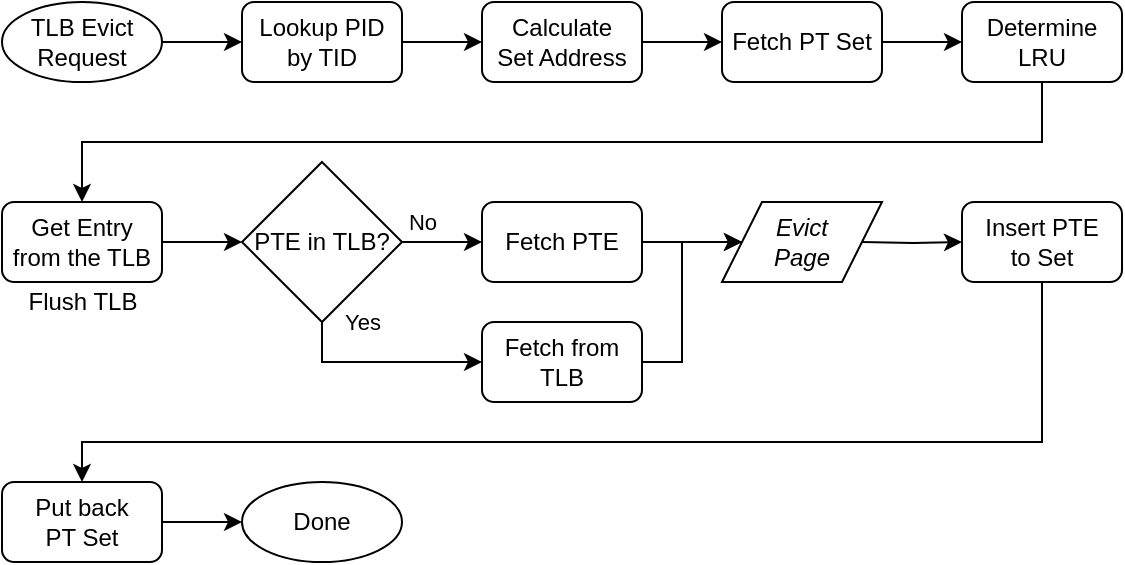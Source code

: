 <mxfile version="14.1.8" type="device" pages="6"><diagram id="fVnOz_r3CNAbunDgQdyu" name="TLB Evict"><mxGraphModel dx="813" dy="586" grid="1" gridSize="10" guides="1" tooltips="1" connect="1" arrows="1" fold="1" page="1" pageScale="1" pageWidth="1100" pageHeight="850" math="0" shadow="0"><root><mxCell id="0"/><mxCell id="1" parent="0"/><mxCell id="b1q2xt4QYpQB2Ibmg_T6-3" style="edgeStyle=orthogonalEdgeStyle;rounded=0;orthogonalLoop=1;jettySize=auto;html=1;exitX=1;exitY=0.5;exitDx=0;exitDy=0;entryX=0;entryY=0.5;entryDx=0;entryDy=0;" parent="1" source="b1q2xt4QYpQB2Ibmg_T6-1" target="b1q2xt4QYpQB2Ibmg_T6-2" edge="1"><mxGeometry relative="1" as="geometry"/></mxCell><mxCell id="b1q2xt4QYpQB2Ibmg_T6-1" value="TLB Evict Request" style="ellipse;whiteSpace=wrap;html=1;" parent="1" vertex="1"><mxGeometry x="40" y="160" width="80" height="40" as="geometry"/></mxCell><mxCell id="b1q2xt4QYpQB2Ibmg_T6-5" style="edgeStyle=orthogonalEdgeStyle;rounded=0;orthogonalLoop=1;jettySize=auto;html=1;exitX=1;exitY=0.5;exitDx=0;exitDy=0;entryX=0;entryY=0.5;entryDx=0;entryDy=0;" parent="1" source="b1q2xt4QYpQB2Ibmg_T6-2" target="b1q2xt4QYpQB2Ibmg_T6-4" edge="1"><mxGeometry relative="1" as="geometry"/></mxCell><mxCell id="b1q2xt4QYpQB2Ibmg_T6-2" value="Lookup PID&lt;br&gt;by TID" style="rounded=1;whiteSpace=wrap;html=1;" parent="1" vertex="1"><mxGeometry x="160" y="160" width="80" height="40" as="geometry"/></mxCell><mxCell id="b1q2xt4QYpQB2Ibmg_T6-7" style="edgeStyle=orthogonalEdgeStyle;rounded=0;orthogonalLoop=1;jettySize=auto;html=1;exitX=1;exitY=0.5;exitDx=0;exitDy=0;entryX=0;entryY=0.5;entryDx=0;entryDy=0;" parent="1" source="b1q2xt4QYpQB2Ibmg_T6-4" target="b1q2xt4QYpQB2Ibmg_T6-8" edge="1"><mxGeometry relative="1" as="geometry"><mxPoint x="380" y="180" as="targetPoint"/></mxGeometry></mxCell><mxCell id="b1q2xt4QYpQB2Ibmg_T6-4" value="Calculate&lt;br&gt;Set Address" style="rounded=1;whiteSpace=wrap;html=1;" parent="1" vertex="1"><mxGeometry x="280" y="160" width="80" height="40" as="geometry"/></mxCell><mxCell id="zRqsOK38aPyUcBy924wq-2" style="edgeStyle=orthogonalEdgeStyle;rounded=0;orthogonalLoop=1;jettySize=auto;html=1;exitX=1;exitY=0.5;exitDx=0;exitDy=0;entryX=0;entryY=0.5;entryDx=0;entryDy=0;" parent="1" source="b1q2xt4QYpQB2Ibmg_T6-8" target="zRqsOK38aPyUcBy924wq-1" edge="1"><mxGeometry relative="1" as="geometry"/></mxCell><mxCell id="b1q2xt4QYpQB2Ibmg_T6-8" value="Fetch PT Set" style="rounded=1;whiteSpace=wrap;html=1;" parent="1" vertex="1"><mxGeometry x="400" y="160" width="80" height="40" as="geometry"/></mxCell><mxCell id="zRqsOK38aPyUcBy924wq-4" style="edgeStyle=orthogonalEdgeStyle;rounded=0;orthogonalLoop=1;jettySize=auto;html=1;exitX=0.5;exitY=1;exitDx=0;exitDy=0;entryX=0.5;entryY=0;entryDx=0;entryDy=0;" parent="1" source="zRqsOK38aPyUcBy924wq-1" target="pluiWyJvNx2kvAOLuiIv-2" edge="1"><mxGeometry relative="1" as="geometry"><mxPoint x="170" y="280" as="targetPoint"/><Array as="points"><mxPoint x="560" y="230"/><mxPoint x="80" y="230"/></Array></mxGeometry></mxCell><mxCell id="zRqsOK38aPyUcBy924wq-1" value="Determine&lt;br&gt;LRU" style="rounded=1;whiteSpace=wrap;html=1;" parent="1" vertex="1"><mxGeometry x="520" y="160" width="80" height="40" as="geometry"/></mxCell><mxCell id="zRqsOK38aPyUcBy924wq-9" style="edgeStyle=orthogonalEdgeStyle;rounded=0;orthogonalLoop=1;jettySize=auto;html=1;exitX=1;exitY=0.5;exitDx=0;exitDy=0;" parent="1" target="zRqsOK38aPyUcBy924wq-8" edge="1"><mxGeometry relative="1" as="geometry"><mxPoint x="470" y="280" as="sourcePoint"/></mxGeometry></mxCell><mxCell id="pluiWyJvNx2kvAOLuiIv-16" style="edgeStyle=orthogonalEdgeStyle;rounded=0;orthogonalLoop=1;jettySize=auto;html=1;exitX=0.5;exitY=1;exitDx=0;exitDy=0;entryX=0.5;entryY=0;entryDx=0;entryDy=0;" edge="1" parent="1" source="zRqsOK38aPyUcBy924wq-8" target="pluiWyJvNx2kvAOLuiIv-14"><mxGeometry relative="1" as="geometry"><Array as="points"><mxPoint x="560" y="380"/><mxPoint x="80" y="380"/></Array></mxGeometry></mxCell><mxCell id="zRqsOK38aPyUcBy924wq-8" value="Insert PTE&lt;br&gt;to Set" style="rounded=1;whiteSpace=wrap;html=1;" parent="1" vertex="1"><mxGeometry x="520" y="260" width="80" height="40" as="geometry"/></mxCell><mxCell id="pluiWyJvNx2kvAOLuiIv-1" style="edgeStyle=orthogonalEdgeStyle;rounded=0;orthogonalLoop=1;jettySize=auto;html=1;exitX=1;exitY=0.5;exitDx=0;exitDy=0;entryX=0;entryY=0.5;entryDx=0;entryDy=0;" edge="1" parent="1" source="pluiWyJvNx2kvAOLuiIv-2" target="pluiWyJvNx2kvAOLuiIv-5"><mxGeometry relative="1" as="geometry"/></mxCell><object label="Get Entry from the TLB" showGroup="1" id="pluiWyJvNx2kvAOLuiIv-2"><mxCell style="rounded=1;whiteSpace=wrap;html=1;" vertex="1" parent="1"><mxGeometry x="40" y="260" width="80" height="40" as="geometry"/></mxCell></object><mxCell id="pluiWyJvNx2kvAOLuiIv-3" value="No" style="edgeStyle=orthogonalEdgeStyle;rounded=0;orthogonalLoop=1;jettySize=auto;html=1;exitX=1;exitY=0.5;exitDx=0;exitDy=0;entryX=0;entryY=0.5;entryDx=0;entryDy=0;" edge="1" parent="1" source="pluiWyJvNx2kvAOLuiIv-5" target="pluiWyJvNx2kvAOLuiIv-6"><mxGeometry x="-0.5" y="10" relative="1" as="geometry"><mxPoint as="offset"/></mxGeometry></mxCell><mxCell id="pluiWyJvNx2kvAOLuiIv-4" value="Yes" style="edgeStyle=orthogonalEdgeStyle;rounded=0;orthogonalLoop=1;jettySize=auto;html=1;exitX=0.5;exitY=1;exitDx=0;exitDy=0;entryX=0;entryY=0.5;entryDx=0;entryDy=0;" edge="1" parent="1" source="pluiWyJvNx2kvAOLuiIv-5" target="pluiWyJvNx2kvAOLuiIv-7"><mxGeometry x="-1" y="20" relative="1" as="geometry"><mxPoint as="offset"/></mxGeometry></mxCell><mxCell id="pluiWyJvNx2kvAOLuiIv-5" value="PTE in TLB?" style="rhombus;whiteSpace=wrap;html=1;" vertex="1" parent="1"><mxGeometry x="160" y="240" width="80" height="80" as="geometry"/></mxCell><mxCell id="pluiWyJvNx2kvAOLuiIv-11" style="edgeStyle=orthogonalEdgeStyle;rounded=0;orthogonalLoop=1;jettySize=auto;html=1;exitX=1;exitY=0.5;exitDx=0;exitDy=0;entryX=0;entryY=0.5;entryDx=0;entryDy=0;" edge="1" parent="1" source="pluiWyJvNx2kvAOLuiIv-6" target="pluiWyJvNx2kvAOLuiIv-10"><mxGeometry relative="1" as="geometry"/></mxCell><mxCell id="pluiWyJvNx2kvAOLuiIv-6" value="Fetch PTE" style="rounded=1;whiteSpace=wrap;html=1;" vertex="1" parent="1"><mxGeometry x="280" y="260" width="80" height="40" as="geometry"/></mxCell><mxCell id="pluiWyJvNx2kvAOLuiIv-12" style="edgeStyle=orthogonalEdgeStyle;rounded=0;orthogonalLoop=1;jettySize=auto;html=1;exitX=1;exitY=0.5;exitDx=0;exitDy=0;entryX=0;entryY=0.5;entryDx=0;entryDy=0;" edge="1" parent="1" source="pluiWyJvNx2kvAOLuiIv-7" target="pluiWyJvNx2kvAOLuiIv-10"><mxGeometry relative="1" as="geometry"><Array as="points"><mxPoint x="380" y="340"/><mxPoint x="380" y="280"/></Array></mxGeometry></mxCell><mxCell id="pluiWyJvNx2kvAOLuiIv-7" value="Fetch from&lt;br&gt;TLB" style="rounded=1;whiteSpace=wrap;html=1;" vertex="1" parent="1"><mxGeometry x="280" y="320" width="80" height="40" as="geometry"/></mxCell><mxCell id="pluiWyJvNx2kvAOLuiIv-8" value="Flush TLB" style="text;html=1;align=center;verticalAlign=middle;resizable=0;points=[];autosize=1;" vertex="1" parent="1"><mxGeometry x="45" y="300" width="70" height="20" as="geometry"/></mxCell><mxCell id="pluiWyJvNx2kvAOLuiIv-10" value="Evict&lt;br&gt;Page" style="shape=parallelogram;perimeter=parallelogramPerimeter;whiteSpace=wrap;html=1;fixedSize=1;fontStyle=2" vertex="1" parent="1"><mxGeometry x="400" y="260" width="80" height="40" as="geometry"/></mxCell><mxCell id="pluiWyJvNx2kvAOLuiIv-13" style="edgeStyle=orthogonalEdgeStyle;rounded=0;orthogonalLoop=1;jettySize=auto;html=1;exitX=1;exitY=0.5;exitDx=0;exitDy=0;entryX=0;entryY=0.5;entryDx=0;entryDy=0;" edge="1" parent="1" source="pluiWyJvNx2kvAOLuiIv-14" target="pluiWyJvNx2kvAOLuiIv-15"><mxGeometry relative="1" as="geometry"/></mxCell><mxCell id="pluiWyJvNx2kvAOLuiIv-14" value="Put back&lt;br&gt;PT Set" style="rounded=1;whiteSpace=wrap;html=1;" vertex="1" parent="1"><mxGeometry x="40" y="400" width="80" height="40" as="geometry"/></mxCell><mxCell id="pluiWyJvNx2kvAOLuiIv-15" value="Done" style="ellipse;whiteSpace=wrap;html=1;" vertex="1" parent="1"><mxGeometry x="160" y="400" width="80" height="40" as="geometry"/></mxCell></root></mxGraphModel></diagram><diagram id="IX_rdcD4W8gKjnyq8pO4" name="TLB Miss"><mxGraphModel dx="813" dy="586" grid="1" gridSize="10" guides="1" tooltips="1" connect="1" arrows="1" fold="1" page="1" pageScale="1" pageWidth="1100" pageHeight="850" math="0" shadow="0"><root><mxCell id="StaFO93zVrX9mtQKmvV--0"/><mxCell id="StaFO93zVrX9mtQKmvV--1" parent="StaFO93zVrX9mtQKmvV--0"/><object label="" showGroup="1" id="StaFO93zVrX9mtQKmvV--2"><mxCell style="edgeStyle=orthogonalEdgeStyle;rounded=0;orthogonalLoop=1;jettySize=auto;html=1;exitX=1;exitY=0.5;exitDx=0;exitDy=0;entryX=0;entryY=0.5;entryDx=0;entryDy=0;" parent="StaFO93zVrX9mtQKmvV--1" source="StaFO93zVrX9mtQKmvV--12" target="StaFO93zVrX9mtQKmvV--4" edge="1"><mxGeometry relative="1" as="geometry"><mxPoint x="120" y="300" as="sourcePoint"/></mxGeometry></mxCell></object><object label="" showGroup="2" id="StaFO93zVrX9mtQKmvV--3"><mxCell style="edgeStyle=orthogonalEdgeStyle;rounded=0;orthogonalLoop=1;jettySize=auto;html=1;exitX=1;exitY=0.5;exitDx=0;exitDy=0;entryX=0;entryY=0.5;entryDx=0;entryDy=0;" parent="StaFO93zVrX9mtQKmvV--1" source="StaFO93zVrX9mtQKmvV--4" target="StaFO93zVrX9mtQKmvV--6" edge="1"><mxGeometry relative="1" as="geometry"/></mxCell></object><object label="Lookup PID&lt;br&gt;by TID" showGroup="1" id="StaFO93zVrX9mtQKmvV--4"><mxCell style="rounded=1;whiteSpace=wrap;html=1;" parent="StaFO93zVrX9mtQKmvV--1" vertex="1"><mxGeometry x="160" y="280" width="80" height="40" as="geometry"/></mxCell></object><mxCell id="StaFO93zVrX9mtQKmvV--41" style="edgeStyle=orthogonalEdgeStyle;rounded=0;orthogonalLoop=1;jettySize=auto;html=1;exitX=1;exitY=0.5;exitDx=0;exitDy=0;entryX=0;entryY=0.5;entryDx=0;entryDy=0;" parent="StaFO93zVrX9mtQKmvV--1" source="StaFO93zVrX9mtQKmvV--6" target="StaFO93zVrX9mtQKmvV--40" edge="1"><mxGeometry relative="1" as="geometry"/></mxCell><object label="Calculate Set&lt;br&gt;Address" showGroup="2" id="StaFO93zVrX9mtQKmvV--6"><mxCell style="rounded=1;whiteSpace=wrap;html=1;" parent="StaFO93zVrX9mtQKmvV--1" vertex="1"><mxGeometry x="280" y="280" width="80" height="40" as="geometry"/></mxCell></object><object label="YES" showGroup="4" id="StaFO93zVrX9mtQKmvV--7"><mxCell style="edgeStyle=orthogonalEdgeStyle;rounded=0;orthogonalLoop=1;jettySize=auto;html=1;exitX=0.5;exitY=1;exitDx=0;exitDy=0;entryX=1;entryY=0.5;entryDx=0;entryDy=0;" parent="StaFO93zVrX9mtQKmvV--1" source="StaFO93zVrX9mtQKmvV--9" target="StaFO93zVrX9mtQKmvV--25" edge="1"><mxGeometry x="-0.917" y="-20" relative="1" as="geometry"><mxPoint as="offset"/><mxPoint x="360" y="360" as="targetPoint"/></mxGeometry></mxCell></object><object label="No" showGroup="5" id="StaFO93zVrX9mtQKmvV--8"><mxCell style="edgeStyle=orthogonalEdgeStyle;rounded=0;orthogonalLoop=1;jettySize=auto;html=1;exitX=1;exitY=0.5;exitDx=0;exitDy=0;entryX=0;entryY=0.5;entryDx=0;entryDy=0;" parent="StaFO93zVrX9mtQKmvV--1" source="StaFO93zVrX9mtQKmvV--9" target="StaFO93zVrX9mtQKmvV--15" edge="1"><mxGeometry x="-0.5" y="10" relative="1" as="geometry"><mxPoint as="offset"/></mxGeometry></mxCell></object><object label="PT Hit?" showGroup="3" id="StaFO93zVrX9mtQKmvV--9"><mxCell style="rhombus;whiteSpace=wrap;html=1;" parent="StaFO93zVrX9mtQKmvV--1" vertex="1"><mxGeometry x="520" y="260" width="80" height="80" as="geometry"/></mxCell></object><object label="" showGroup="4" id="StaFO93zVrX9mtQKmvV--10"><mxCell style="edgeStyle=orthogonalEdgeStyle;rounded=0;orthogonalLoop=1;jettySize=auto;html=1;exitX=0;exitY=0.5;exitDx=0;exitDy=0;entryX=1;entryY=0.5;entryDx=0;entryDy=0;" parent="StaFO93zVrX9mtQKmvV--1" source="StaFO93zVrX9mtQKmvV--11" target="StaFO93zVrX9mtQKmvV--13" edge="1"><mxGeometry relative="1" as="geometry"><mxPoint x="120" y="360" as="targetPoint"/></mxGeometry></mxCell></object><object label="Covert PID to TID" showGroup="4" id="StaFO93zVrX9mtQKmvV--11"><mxCell style="rounded=1;whiteSpace=wrap;html=1;" parent="StaFO93zVrX9mtQKmvV--1" vertex="1"><mxGeometry x="160" y="340" width="80" height="40" as="geometry"/></mxCell></object><object label="Page Walk&lt;br&gt;Request" showGroup="0" id="StaFO93zVrX9mtQKmvV--12"><mxCell style="ellipse;whiteSpace=wrap;html=1;" parent="StaFO93zVrX9mtQKmvV--1" vertex="1"><mxGeometry x="40" y="280" width="80" height="40" as="geometry"/></mxCell></object><object label="Page Walk&lt;br&gt;Reply" showGroup="4" id="StaFO93zVrX9mtQKmvV--13"><mxCell style="ellipse;whiteSpace=wrap;html=1;" parent="StaFO93zVrX9mtQKmvV--1" vertex="1"><mxGeometry x="40" y="340" width="80" height="40" as="geometry"/></mxCell></object><object label="" showGroup="6" id="StaFO93zVrX9mtQKmvV--14"><mxCell style="edgeStyle=orthogonalEdgeStyle;rounded=0;orthogonalLoop=1;jettySize=auto;html=1;exitX=0.5;exitY=1;exitDx=0;exitDy=0;entryX=0.5;entryY=0;entryDx=0;entryDy=0;" parent="StaFO93zVrX9mtQKmvV--1" source="StaFO93zVrX9mtQKmvV--15" target="StaFO93zVrX9mtQKmvV--17" edge="1"><mxGeometry relative="1" as="geometry"/></mxCell></object><object label="Send&amp;nbsp;&lt;i&gt;Miss&lt;/i&gt; to QEMU" showGroup="5" id="StaFO93zVrX9mtQKmvV--15"><mxCell style="rounded=1;whiteSpace=wrap;html=1;" parent="StaFO93zVrX9mtQKmvV--1" vertex="1"><mxGeometry x="640" y="280" width="80" height="40" as="geometry"/></mxCell></object><object label="Wait for&amp;nbsp;&lt;br&gt;Reply" showGroup="6" id="StaFO93zVrX9mtQKmvV--17"><mxCell style="ellipse;whiteSpace=wrap;html=1;" parent="StaFO93zVrX9mtQKmvV--1" vertex="1"><mxGeometry x="640" y="340" width="80" height="40" as="geometry"/></mxCell></object><mxCell id="StaFO93zVrX9mtQKmvV--24" value="" style="edgeStyle=orthogonalEdgeStyle;rounded=0;orthogonalLoop=1;jettySize=auto;html=1;fontSize=11;entryX=1;entryY=0.5;entryDx=0;entryDy=0;" parent="StaFO93zVrX9mtQKmvV--1" source="StaFO93zVrX9mtQKmvV--25" target="StaFO93zVrX9mtQKmvV--11" edge="1"><mxGeometry relative="1" as="geometry"/></mxCell><object label="Update LRU" showGroup="2" id="StaFO93zVrX9mtQKmvV--25"><mxCell style="rounded=1;whiteSpace=wrap;html=1;" parent="StaFO93zVrX9mtQKmvV--1" vertex="1"><mxGeometry x="280" y="340" width="80" height="40" as="geometry"/></mxCell></object><mxCell id="StaFO93zVrX9mtQKmvV--42" style="edgeStyle=orthogonalEdgeStyle;rounded=0;orthogonalLoop=1;jettySize=auto;html=1;exitX=1;exitY=0.5;exitDx=0;exitDy=0;entryX=0;entryY=0.5;entryDx=0;entryDy=0;" parent="StaFO93zVrX9mtQKmvV--1" source="StaFO93zVrX9mtQKmvV--40" target="StaFO93zVrX9mtQKmvV--9" edge="1"><mxGeometry relative="1" as="geometry"/></mxCell><object label="Fetch PT&lt;br&gt;Set" showGroup="2" id="StaFO93zVrX9mtQKmvV--40"><mxCell style="rounded=1;whiteSpace=wrap;html=1;" parent="StaFO93zVrX9mtQKmvV--1" vertex="1"><mxGeometry x="400" y="280" width="80" height="40" as="geometry"/></mxCell></object></root></mxGraphModel></diagram><diagram id="rbhz6IqTtmx_7P0nwLPJ" name="QEMU Miss Response"><mxGraphModel dx="813" dy="586" grid="1" gridSize="10" guides="1" tooltips="1" connect="1" arrows="1" fold="1" page="1" pageScale="1" pageWidth="1100" pageHeight="850" math="0" shadow="0"><root><mxCell id="x0W-kdRwXzUAAXYTZqa4-0"/><mxCell id="x0W-kdRwXzUAAXYTZqa4-1" parent="x0W-kdRwXzUAAXYTZqa4-0"/><object label="No" showGroup="10" id="x0W-kdRwXzUAAXYTZqa4-10"><mxCell style="edgeStyle=orthogonalEdgeStyle;rounded=0;orthogonalLoop=1;jettySize=auto;html=1;exitX=1;exitY=0.5;exitDx=0;exitDy=0;entryX=0;entryY=0.5;entryDx=0;entryDy=0;" parent="x0W-kdRwXzUAAXYTZqa4-1" source="x0W-kdRwXzUAAXYTZqa4-12" target="x0W-kdRwXzUAAXYTZqa4-14" edge="1"><mxGeometry x="-1" y="20" relative="1" as="geometry"><mxPoint as="offset"/></mxGeometry></mxCell></object><mxCell id="DLDxoynmwae_rycvJNs5-11" value="Yes" style="edgeStyle=orthogonalEdgeStyle;rounded=0;orthogonalLoop=1;jettySize=auto;html=1;exitX=0.5;exitY=1;exitDx=0;exitDy=0;entryX=0;entryY=0.5;entryDx=0;entryDy=0;" edge="1" parent="x0W-kdRwXzUAAXYTZqa4-1" source="x0W-kdRwXzUAAXYTZqa4-12" target="DLDxoynmwae_rycvJNs5-9"><mxGeometry x="-0.2" y="20" relative="1" as="geometry"><mxPoint as="offset"/></mxGeometry></mxCell><object label="New PTE with&lt;br style=&quot;font-size: 10px;&quot;&gt;Synonym?" showGroup="9" id="x0W-kdRwXzUAAXYTZqa4-12"><mxCell style="rhombus;whiteSpace=wrap;html=1;fontSize=10;spacingBottom=0;spacingTop=1;" parent="x0W-kdRwXzUAAXYTZqa4-1" vertex="1"><mxGeometry x="40" y="280" width="80" height="80" as="geometry"/></mxCell></object><object label="" showGroup="11" id="x0W-kdRwXzUAAXYTZqa4-13"><mxCell style="edgeStyle=orthogonalEdgeStyle;rounded=0;orthogonalLoop=1;jettySize=auto;html=1;exitX=1;exitY=0.5;exitDx=0;exitDy=0;" parent="x0W-kdRwXzUAAXYTZqa4-1" source="x0W-kdRwXzUAAXYTZqa4-14" target="x0W-kdRwXzUAAXYTZqa4-16" edge="1"><mxGeometry relative="1" as="geometry"/></mxCell></object><object label="Get PA&lt;br&gt;from Pool" showGroup="10" id="x0W-kdRwXzUAAXYTZqa4-14"><mxCell style="rounded=1;whiteSpace=wrap;html=1;" parent="x0W-kdRwXzUAAXYTZqa4-1" vertex="1"><mxGeometry x="160" y="300" width="80" height="40" as="geometry"/></mxCell></object><mxCell id="DLDxoynmwae_rycvJNs5-4" style="edgeStyle=orthogonalEdgeStyle;rounded=0;orthogonalLoop=1;jettySize=auto;html=1;exitX=1;exitY=0.5;exitDx=0;exitDy=0;entryX=0;entryY=0.5;entryDx=0;entryDy=0;" edge="1" parent="x0W-kdRwXzUAAXYTZqa4-1" source="x0W-kdRwXzUAAXYTZqa4-16" target="DLDxoynmwae_rycvJNs5-3"><mxGeometry relative="1" as="geometry"/></mxCell><object label="Insert Page&lt;br&gt;to DRAM" showGroup="11" id="x0W-kdRwXzUAAXYTZqa4-16"><mxCell style="rounded=1;whiteSpace=wrap;html=1;" parent="x0W-kdRwXzUAAXYTZqa4-1" vertex="1"><mxGeometry x="280" y="300" width="80" height="40" as="geometry"/></mxCell></object><mxCell id="DLDxoynmwae_rycvJNs5-5" style="edgeStyle=orthogonalEdgeStyle;rounded=0;orthogonalLoop=1;jettySize=auto;html=1;exitX=1;exitY=0.5;exitDx=0;exitDy=0;entryX=0.5;entryY=1;entryDx=0;entryDy=0;" edge="1" parent="x0W-kdRwXzUAAXYTZqa4-1" source="x0W-kdRwXzUAAXYTZqa4-18" target="DLDxoynmwae_rycvJNs5-3"><mxGeometry relative="1" as="geometry"/></mxCell><mxCell id="x0W-kdRwXzUAAXYTZqa4-18" value="Lookup PA with Synonyms' VA" style="rounded=1;whiteSpace=wrap;html=1;fontSize=11;" parent="x0W-kdRwXzUAAXYTZqa4-1" vertex="1"><mxGeometry x="280" y="360" width="80" height="40" as="geometry"/></mxCell><mxCell id="x0W-kdRwXzUAAXYTZqa4-24" style="edgeStyle=orthogonalEdgeStyle;rounded=0;orthogonalLoop=1;jettySize=auto;html=1;exitX=1;exitY=0.5;exitDx=0;exitDy=0;entryX=0;entryY=0.5;entryDx=0;entryDy=0;" parent="x0W-kdRwXzUAAXYTZqa4-1" source="x0W-kdRwXzUAAXYTZqa4-22" target="x0W-kdRwXzUAAXYTZqa4-23" edge="1"><mxGeometry relative="1" as="geometry"/></mxCell><object label="&lt;i&gt;Miss&lt;/i&gt; Resp&lt;br&gt;Received" showGroup="7" id="x0W-kdRwXzUAAXYTZqa4-22"><mxCell style="ellipse;whiteSpace=wrap;html=1;" parent="x0W-kdRwXzUAAXYTZqa4-1" vertex="1"><mxGeometry x="40" y="160" width="80" height="40" as="geometry"/></mxCell></object><mxCell id="zvcRhZdu3Re-z4iKfsGF-0" style="edgeStyle=orthogonalEdgeStyle;rounded=0;orthogonalLoop=1;jettySize=auto;html=1;exitX=1;exitY=0.5;exitDx=0;exitDy=0;entryX=0;entryY=0.5;entryDx=0;entryDy=0;" parent="x0W-kdRwXzUAAXYTZqa4-1" source="x0W-kdRwXzUAAXYTZqa4-23" target="Nzlmi86J7UpMNKE_PsXC-0" edge="1"><mxGeometry relative="1" as="geometry"/></mxCell><mxCell id="x0W-kdRwXzUAAXYTZqa4-23" value="Fetch the PT&lt;br&gt;Set" style="rounded=1;whiteSpace=wrap;html=1;" parent="x0W-kdRwXzUAAXYTZqa4-1" vertex="1"><mxGeometry x="160" y="160" width="80" height="40" as="geometry"/></mxCell><mxCell id="gOK8qHGP5_ia_C11vkej-1" style="edgeStyle=orthogonalEdgeStyle;rounded=0;orthogonalLoop=1;jettySize=auto;html=1;exitX=1;exitY=0.5;exitDx=0;exitDy=0;entryX=0;entryY=0.5;entryDx=0;entryDy=0;" parent="x0W-kdRwXzUAAXYTZqa4-1" source="Nzlmi86J7UpMNKE_PsXC-0" target="sXFbwhpmPDCHz7ErXl0w-1" edge="1"><mxGeometry relative="1" as="geometry"><mxPoint x="410" y="180" as="targetPoint"/></mxGeometry></mxCell><mxCell id="Nzlmi86J7UpMNKE_PsXC-0" value="Get LRU&amp;nbsp;" style="rounded=1;whiteSpace=wrap;html=1;" parent="x0W-kdRwXzUAAXYTZqa4-1" vertex="1"><mxGeometry x="280" y="160" width="80" height="40" as="geometry"/></mxCell><mxCell id="sXFbwhpmPDCHz7ErXl0w-0" style="edgeStyle=orthogonalEdgeStyle;rounded=0;orthogonalLoop=1;jettySize=auto;html=1;exitX=1;exitY=0.5;exitDx=0;exitDy=0;entryX=0;entryY=0.5;entryDx=0;entryDy=0;" edge="1" parent="x0W-kdRwXzUAAXYTZqa4-1" source="sXFbwhpmPDCHz7ErXl0w-1" target="sXFbwhpmPDCHz7ErXl0w-4"><mxGeometry relative="1" as="geometry"/></mxCell><object label="Get Entry from the TLB" showGroup="1" id="sXFbwhpmPDCHz7ErXl0w-1"><mxCell style="rounded=1;whiteSpace=wrap;html=1;" vertex="1" parent="x0W-kdRwXzUAAXYTZqa4-1"><mxGeometry x="400" y="160" width="80" height="40" as="geometry"/></mxCell></object><mxCell id="sXFbwhpmPDCHz7ErXl0w-2" value="No" style="edgeStyle=orthogonalEdgeStyle;rounded=0;orthogonalLoop=1;jettySize=auto;html=1;exitX=1;exitY=0.5;exitDx=0;exitDy=0;entryX=0;entryY=0.5;entryDx=0;entryDy=0;" edge="1" parent="x0W-kdRwXzUAAXYTZqa4-1" source="sXFbwhpmPDCHz7ErXl0w-4" target="sXFbwhpmPDCHz7ErXl0w-6"><mxGeometry x="-0.5" y="10" relative="1" as="geometry"><mxPoint as="offset"/></mxGeometry></mxCell><mxCell id="sXFbwhpmPDCHz7ErXl0w-3" value="Yes" style="edgeStyle=orthogonalEdgeStyle;rounded=0;orthogonalLoop=1;jettySize=auto;html=1;exitX=0.5;exitY=1;exitDx=0;exitDy=0;entryX=0;entryY=0.5;entryDx=0;entryDy=0;" edge="1" parent="x0W-kdRwXzUAAXYTZqa4-1" source="sXFbwhpmPDCHz7ErXl0w-4" target="sXFbwhpmPDCHz7ErXl0w-8"><mxGeometry x="-1" y="20" relative="1" as="geometry"><mxPoint as="offset"/></mxGeometry></mxCell><mxCell id="sXFbwhpmPDCHz7ErXl0w-4" value="PTE in TLB?" style="rhombus;whiteSpace=wrap;html=1;" vertex="1" parent="x0W-kdRwXzUAAXYTZqa4-1"><mxGeometry x="520" y="140" width="80" height="80" as="geometry"/></mxCell><mxCell id="sXFbwhpmPDCHz7ErXl0w-5" style="edgeStyle=orthogonalEdgeStyle;rounded=0;orthogonalLoop=1;jettySize=auto;html=1;exitX=1;exitY=0.5;exitDx=0;exitDy=0;entryX=0;entryY=0.5;entryDx=0;entryDy=0;" edge="1" parent="x0W-kdRwXzUAAXYTZqa4-1" source="sXFbwhpmPDCHz7ErXl0w-6" target="sXFbwhpmPDCHz7ErXl0w-10"><mxGeometry relative="1" as="geometry"/></mxCell><mxCell id="sXFbwhpmPDCHz7ErXl0w-6" value="Fetch PTE" style="rounded=1;whiteSpace=wrap;html=1;" vertex="1" parent="x0W-kdRwXzUAAXYTZqa4-1"><mxGeometry x="640" y="160" width="80" height="40" as="geometry"/></mxCell><mxCell id="sXFbwhpmPDCHz7ErXl0w-7" style="edgeStyle=orthogonalEdgeStyle;rounded=0;orthogonalLoop=1;jettySize=auto;html=1;exitX=1;exitY=0.5;exitDx=0;exitDy=0;entryX=0;entryY=0.5;entryDx=0;entryDy=0;" edge="1" parent="x0W-kdRwXzUAAXYTZqa4-1" source="sXFbwhpmPDCHz7ErXl0w-8" target="sXFbwhpmPDCHz7ErXl0w-10"><mxGeometry relative="1" as="geometry"><Array as="points"><mxPoint x="740" y="240"/><mxPoint x="740" y="180"/></Array></mxGeometry></mxCell><mxCell id="sXFbwhpmPDCHz7ErXl0w-8" value="Fetch from&lt;br&gt;TLB" style="rounded=1;whiteSpace=wrap;html=1;" vertex="1" parent="x0W-kdRwXzUAAXYTZqa4-1"><mxGeometry x="640" y="220" width="80" height="40" as="geometry"/></mxCell><mxCell id="sXFbwhpmPDCHz7ErXl0w-9" value="Flush TLB" style="text;html=1;align=center;verticalAlign=middle;resizable=0;points=[];autosize=1;" vertex="1" parent="x0W-kdRwXzUAAXYTZqa4-1"><mxGeometry x="405" y="200" width="70" height="20" as="geometry"/></mxCell><mxCell id="DLDxoynmwae_rycvJNs5-0" style="edgeStyle=orthogonalEdgeStyle;rounded=0;orthogonalLoop=1;jettySize=auto;html=1;exitX=0.5;exitY=1;exitDx=0;exitDy=0;entryX=0.5;entryY=0;entryDx=0;entryDy=0;" edge="1" parent="x0W-kdRwXzUAAXYTZqa4-1" source="sXFbwhpmPDCHz7ErXl0w-10" target="x0W-kdRwXzUAAXYTZqa4-12"><mxGeometry relative="1" as="geometry"><Array as="points"><mxPoint x="800" y="270"/><mxPoint x="80" y="270"/></Array></mxGeometry></mxCell><mxCell id="sXFbwhpmPDCHz7ErXl0w-10" value="Evict&lt;br&gt;Page" style="shape=parallelogram;perimeter=parallelogramPerimeter;whiteSpace=wrap;html=1;fixedSize=1;fontStyle=2" vertex="1" parent="x0W-kdRwXzUAAXYTZqa4-1"><mxGeometry x="760" y="160" width="80" height="40" as="geometry"/></mxCell><object label="Reply to TLB" showGroup="13" id="DLDxoynmwae_rycvJNs5-2"><mxCell style="ellipse;whiteSpace=wrap;html=1;" vertex="1" parent="x0W-kdRwXzUAAXYTZqa4-1"><mxGeometry x="640" y="300" width="80" height="40" as="geometry"/></mxCell></object><mxCell id="DLDxoynmwae_rycvJNs5-13" style="edgeStyle=orthogonalEdgeStyle;rounded=0;orthogonalLoop=1;jettySize=auto;html=1;exitX=1;exitY=0.5;exitDx=0;exitDy=0;entryX=0;entryY=0.5;entryDx=0;entryDy=0;" edge="1" parent="x0W-kdRwXzUAAXYTZqa4-1" source="DLDxoynmwae_rycvJNs5-3" target="DLDxoynmwae_rycvJNs5-12"><mxGeometry relative="1" as="geometry"/></mxCell><object label="Insert PTE &amp;amp;&lt;br&gt;Update LRU" showGroup="12" id="DLDxoynmwae_rycvJNs5-3"><mxCell style="rounded=1;whiteSpace=wrap;html=1;" vertex="1" parent="x0W-kdRwXzUAAXYTZqa4-1"><mxGeometry x="400" y="300" width="80" height="40" as="geometry"/></mxCell></object><mxCell id="DLDxoynmwae_rycvJNs5-7" value="Another Buffer Here?" style="text;html=1;align=center;verticalAlign=middle;resizable=0;points=[];autosize=1;" vertex="1" parent="x0W-kdRwXzUAAXYTZqa4-1"><mxGeometry x="135" y="405" width="130" height="20" as="geometry"/></mxCell><mxCell id="DLDxoynmwae_rycvJNs5-10" style="edgeStyle=orthogonalEdgeStyle;rounded=0;orthogonalLoop=1;jettySize=auto;html=1;exitX=1;exitY=0.5;exitDx=0;exitDy=0;entryX=0;entryY=0.5;entryDx=0;entryDy=0;" edge="1" parent="x0W-kdRwXzUAAXYTZqa4-1" source="DLDxoynmwae_rycvJNs5-9" target="x0W-kdRwXzUAAXYTZqa4-18"><mxGeometry relative="1" as="geometry"/></mxCell><mxCell id="DLDxoynmwae_rycvJNs5-9" value="Fetch the PT&lt;br&gt;Set" style="rounded=1;whiteSpace=wrap;html=1;" vertex="1" parent="x0W-kdRwXzUAAXYTZqa4-1"><mxGeometry x="160" y="360" width="80" height="40" as="geometry"/></mxCell><mxCell id="DLDxoynmwae_rycvJNs5-14" style="edgeStyle=orthogonalEdgeStyle;rounded=0;orthogonalLoop=1;jettySize=auto;html=1;exitX=1;exitY=0.5;exitDx=0;exitDy=0;entryX=0;entryY=0.5;entryDx=0;entryDy=0;" edge="1" parent="x0W-kdRwXzUAAXYTZqa4-1" source="DLDxoynmwae_rycvJNs5-12" target="DLDxoynmwae_rycvJNs5-2"><mxGeometry relative="1" as="geometry"/></mxCell><mxCell id="DLDxoynmwae_rycvJNs5-12" value="Put back&lt;br&gt;PT Set" style="rounded=1;whiteSpace=wrap;html=1;" vertex="1" parent="x0W-kdRwXzUAAXYTZqa4-1"><mxGeometry x="520" y="300" width="80" height="40" as="geometry"/></mxCell></root></mxGraphModel></diagram><diagram id="_PFTg1o2Q_terOGUjPWa" name="Evict Page"><mxGraphModel dx="813" dy="586" grid="1" gridSize="10" guides="1" tooltips="1" connect="1" arrows="1" fold="1" page="1" pageScale="1" pageWidth="1100" pageHeight="850" math="0" shadow="0"><root><mxCell id="Lslm0rtBvMGoCVn12MXe-0"/><mxCell id="Lslm0rtBvMGoCVn12MXe-1" parent="Lslm0rtBvMGoCVn12MXe-0"/><mxCell id="8yz7j0oQli4x6wjZGo3u-1" style="edgeStyle=orthogonalEdgeStyle;rounded=0;orthogonalLoop=1;jettySize=auto;html=1;exitX=1;exitY=0.5;exitDx=0;exitDy=0;entryX=0;entryY=0.5;entryDx=0;entryDy=0;" edge="1" parent="Lslm0rtBvMGoCVn12MXe-1" source="Lslm0rtBvMGoCVn12MXe-2" target="8yz7j0oQli4x6wjZGo3u-0"><mxGeometry relative="1" as="geometry"/></mxCell><mxCell id="Lslm0rtBvMGoCVn12MXe-2" value="Evict&lt;br&gt;Page" style="shape=parallelogram;perimeter=parallelogramPerimeter;whiteSpace=wrap;html=1;fixedSize=1;fontStyle=2" parent="Lslm0rtBvMGoCVn12MXe-1" vertex="1"><mxGeometry x="120" y="320" width="80" height="40" as="geometry"/></mxCell><mxCell id="Ze4gCa2KsTBvYTGgU9yC-0" value="Assume this entry &lt;br&gt;has been removed&lt;br&gt;&amp;nbsp;from the PT and TLB" style="text;html=1;align=center;verticalAlign=middle;resizable=0;points=[];autosize=1;" vertex="1" parent="Lslm0rtBvMGoCVn12MXe-1"><mxGeometry x="95" y="370" width="130" height="50" as="geometry"/></mxCell><object label="" showGroup="0" id="mfvQOe7j5OZVCbtgvNuX-1"><mxCell style="rounded=0;whiteSpace=wrap;html=1;fontSize=11;" vertex="1" parent="Lslm0rtBvMGoCVn12MXe-1"><mxGeometry x="360" y="330" width="10" height="20" as="geometry"/></mxCell></object><object label="" showGroup="0" id="mfvQOe7j5OZVCbtgvNuX-2"><mxCell style="rounded=0;whiteSpace=wrap;html=1;fontSize=11;" vertex="1" parent="Lslm0rtBvMGoCVn12MXe-1"><mxGeometry x="380" y="330" width="10" height="20" as="geometry"/></mxCell></object><mxCell id="mfvQOe7j5OZVCbtgvNuX-3" style="edgeStyle=orthogonalEdgeStyle;rounded=0;orthogonalLoop=1;jettySize=auto;html=1;exitX=1;exitY=0.5;exitDx=0;exitDy=0;entryX=0;entryY=0.5;entryDx=0;entryDy=0;" edge="1" parent="Lslm0rtBvMGoCVn12MXe-1" source="mfvQOe7j5OZVCbtgvNuX-4" target="mfvQOe7j5OZVCbtgvNuX-9"><mxGeometry relative="1" as="geometry"><mxPoint x="430" y="340.15" as="targetPoint"/><Array as="points"/></mxGeometry></mxCell><object label="" showGroup="0" id="mfvQOe7j5OZVCbtgvNuX-4"><mxCell style="rounded=0;whiteSpace=wrap;html=1;fontSize=11;" vertex="1" parent="Lslm0rtBvMGoCVn12MXe-1"><mxGeometry x="400" y="330" width="10" height="20" as="geometry"/></mxCell></object><object label="" showGroup="0" id="mfvQOe7j5OZVCbtgvNuX-5"><mxCell style="endArrow=none;html=1;fontSize=11;" edge="1" parent="Lslm0rtBvMGoCVn12MXe-1"><mxGeometry width="50" height="50" relative="1" as="geometry"><mxPoint x="360" y="320" as="sourcePoint"/><mxPoint x="410" y="320" as="targetPoint"/></mxGeometry></mxCell></object><object label="" showGroup="0" id="mfvQOe7j5OZVCbtgvNuX-6"><mxCell style="endArrow=none;html=1;fontSize=11;" edge="1" parent="Lslm0rtBvMGoCVn12MXe-1"><mxGeometry width="50" height="50" relative="1" as="geometry"><mxPoint x="360" y="359.87" as="sourcePoint"/><mxPoint x="410" y="359.87" as="targetPoint"/></mxGeometry></mxCell></object><mxCell id="mfvQOe7j5OZVCbtgvNuX-8" value="Hardware Queue" style="text;html=1;align=center;verticalAlign=middle;resizable=0;points=[];autosize=1;" vertex="1" parent="Lslm0rtBvMGoCVn12MXe-1"><mxGeometry x="330" y="290" width="110" height="20" as="geometry"/></mxCell><mxCell id="J485xLEgm3_vWqVdOBbp-7" style="edgeStyle=orthogonalEdgeStyle;rounded=0;orthogonalLoop=1;jettySize=auto;html=1;exitX=1;exitY=0.5;exitDx=0;exitDy=0;entryX=0;entryY=0.5;entryDx=0;entryDy=0;" edge="1" parent="Lslm0rtBvMGoCVn12MXe-1" source="mfvQOe7j5OZVCbtgvNuX-9" target="J485xLEgm3_vWqVdOBbp-3"><mxGeometry relative="1" as="geometry"/></mxCell><mxCell id="mfvQOe7j5OZVCbtgvNuX-9" value="Flush I$ and D$" style="rounded=1;whiteSpace=wrap;html=1;" vertex="1" parent="Lslm0rtBvMGoCVn12MXe-1"><mxGeometry x="440" y="320" width="80" height="40" as="geometry"/></mxCell><mxCell id="J485xLEgm3_vWqVdOBbp-0" value="64 cycles" style="text;html=1;align=center;verticalAlign=middle;resizable=0;points=[];autosize=1;" vertex="1" parent="Lslm0rtBvMGoCVn12MXe-1"><mxGeometry x="445" y="290" width="70" height="20" as="geometry"/></mxCell><object label="Yes" showGroup="4" id="J485xLEgm3_vWqVdOBbp-1"><mxCell style="edgeStyle=orthogonalEdgeStyle;rounded=0;orthogonalLoop=1;jettySize=auto;html=1;exitX=1;exitY=0.5;exitDx=0;exitDy=0;entryX=0;entryY=0.5;entryDx=0;entryDy=0;" edge="1" parent="Lslm0rtBvMGoCVn12MXe-1" source="J485xLEgm3_vWqVdOBbp-3" target="J485xLEgm3_vWqVdOBbp-5"><mxGeometry x="-1" y="20" relative="1" as="geometry"><mxPoint as="offset"/><mxPoint x="560" y="340" as="targetPoint"/></mxGeometry></mxCell></object><mxCell id="J485xLEgm3_vWqVdOBbp-2" value="No" style="edgeStyle=orthogonalEdgeStyle;rounded=0;orthogonalLoop=1;jettySize=auto;html=1;exitX=0.5;exitY=1;exitDx=0;exitDy=0;entryX=0.5;entryY=1;entryDx=0;entryDy=0;" edge="1" parent="Lslm0rtBvMGoCVn12MXe-1" source="J485xLEgm3_vWqVdOBbp-3" target="J485xLEgm3_vWqVdOBbp-8"><mxGeometry x="-1" y="20" relative="1" as="geometry"><Array as="points"><mxPoint x="600" y="400"/><mxPoint x="840" y="400"/></Array><mxPoint as="offset"/><mxPoint x="600" y="400" as="targetPoint"/></mxGeometry></mxCell><object label="PTE's&lt;br&gt;Modified&lt;br&gt;Bit?" showGroup="3" id="J485xLEgm3_vWqVdOBbp-3"><mxCell style="rhombus;whiteSpace=wrap;html=1;" vertex="1" parent="Lslm0rtBvMGoCVn12MXe-1"><mxGeometry x="560" y="300" width="80" height="80" as="geometry"/></mxCell></object><mxCell id="J485xLEgm3_vWqVdOBbp-9" style="edgeStyle=orthogonalEdgeStyle;rounded=0;orthogonalLoop=1;jettySize=auto;html=1;exitX=1;exitY=0.5;exitDx=0;exitDy=0;entryX=0;entryY=0.5;entryDx=0;entryDy=0;" edge="1" parent="Lslm0rtBvMGoCVn12MXe-1" source="J485xLEgm3_vWqVdOBbp-5" target="J485xLEgm3_vWqVdOBbp-8"><mxGeometry relative="1" as="geometry"/></mxCell><object label="Push Page&lt;br&gt;to Page Buffer" showGroup="4" id="J485xLEgm3_vWqVdOBbp-5"><mxCell style="rounded=1;whiteSpace=wrap;html=1;" vertex="1" parent="Lslm0rtBvMGoCVn12MXe-1"><mxGeometry x="680" y="320" width="80" height="40" as="geometry"/></mxCell></object><mxCell id="J485xLEgm3_vWqVdOBbp-11" style="edgeStyle=orthogonalEdgeStyle;rounded=0;orthogonalLoop=1;jettySize=auto;html=1;exitX=1;exitY=0.5;exitDx=0;exitDy=0;entryX=0;entryY=0.5;entryDx=0;entryDy=0;" edge="1" parent="Lslm0rtBvMGoCVn12MXe-1" source="J485xLEgm3_vWqVdOBbp-8" target="J485xLEgm3_vWqVdOBbp-10"><mxGeometry relative="1" as="geometry"/></mxCell><object label="Request &lt;i style=&quot;font-size: 11px;&quot;&gt;Evict&lt;/i&gt;&amp;nbsp;to QEMU" showGroup="5" id="J485xLEgm3_vWqVdOBbp-8"><mxCell style="rounded=1;whiteSpace=wrap;html=1;fontSize=11;" vertex="1" parent="Lslm0rtBvMGoCVn12MXe-1"><mxGeometry x="800" y="320" width="80" height="40" as="geometry"/></mxCell></object><object label="Wait for&lt;br&gt;Reply" showGroup="6" id="J485xLEgm3_vWqVdOBbp-10"><mxCell style="ellipse;whiteSpace=wrap;html=1;" vertex="1" parent="Lslm0rtBvMGoCVn12MXe-1"><mxGeometry x="920" y="320" width="80" height="40" as="geometry"/></mxCell></object><mxCell id="8yz7j0oQli4x6wjZGo3u-2" style="edgeStyle=orthogonalEdgeStyle;rounded=0;orthogonalLoop=1;jettySize=auto;html=1;exitX=1;exitY=0.5;exitDx=0;exitDy=0;entryX=0;entryY=0.5;entryDx=0;entryDy=0;" edge="1" parent="Lslm0rtBvMGoCVn12MXe-1" source="8yz7j0oQli4x6wjZGo3u-0" target="mfvQOe7j5OZVCbtgvNuX-1"><mxGeometry relative="1" as="geometry"/></mxCell><mxCell id="8yz7j0oQli4x6wjZGo3u-0" value="Notify QEMU&lt;br&gt;with Eviction" style="rounded=1;whiteSpace=wrap;html=1;" vertex="1" parent="Lslm0rtBvMGoCVn12MXe-1"><mxGeometry x="240" y="320" width="80" height="40" as="geometry"/></mxCell></root></mxGraphModel></diagram><diagram id="XM4ZBnHTVXbKPOvIyaRq" name="QEMU Evict Reply"><mxGraphModel dx="474" dy="342" grid="1" gridSize="10" guides="1" tooltips="1" connect="1" arrows="1" fold="1" page="1" pageScale="1" pageWidth="1100" pageHeight="850" math="0" shadow="0"><root><mxCell id="ZMos8cNWKiIEoPNq_nV3-0"/><mxCell id="ZMos8cNWKiIEoPNq_nV3-1" parent="ZMos8cNWKiIEoPNq_nV3-0"/><object label="" showGroup="8" id="ErjePHXq7oA-jf8mMjKz-0"><mxCell style="edgeStyle=orthogonalEdgeStyle;rounded=0;orthogonalLoop=1;jettySize=auto;html=1;exitX=1;exitY=0.5;exitDx=0;exitDy=0;entryX=0;entryY=0.5;entryDx=0;entryDy=0;" edge="1" parent="ZMos8cNWKiIEoPNq_nV3-1" source="ErjePHXq7oA-jf8mMjKz-1" target="ErjePHXq7oA-jf8mMjKz-4"><mxGeometry relative="1" as="geometry"><mxPoint x="240" y="300" as="targetPoint"/></mxGeometry></mxCell></object><object label="Reply from&lt;br&gt;QEMU" showGroup="7" id="ErjePHXq7oA-jf8mMjKz-1"><mxCell style="ellipse;whiteSpace=wrap;html=1;" vertex="1" parent="ZMos8cNWKiIEoPNq_nV3-1"><mxGeometry x="120" y="280" width="80" height="40" as="geometry"/></mxCell></object><object label="No" showGroup="9" id="ErjePHXq7oA-jf8mMjKz-2"><mxCell style="edgeStyle=orthogonalEdgeStyle;rounded=0;orthogonalLoop=1;jettySize=auto;html=1;exitX=1;exitY=0.5;exitDx=0;exitDy=0;entryX=0;entryY=0.5;entryDx=0;entryDy=0;" edge="1" parent="ZMos8cNWKiIEoPNq_nV3-1" source="ErjePHXq7oA-jf8mMjKz-4" target="ErjePHXq7oA-jf8mMjKz-6"><mxGeometry x="-1" y="20" relative="1" as="geometry"><mxPoint as="offset"/></mxGeometry></mxCell></object><object label="Yes" showGroup="10" id="ErjePHXq7oA-jf8mMjKz-3"><mxCell style="edgeStyle=orthogonalEdgeStyle;rounded=0;orthogonalLoop=1;jettySize=auto;html=1;exitX=0.5;exitY=1;exitDx=0;exitDy=0;entryX=0.5;entryY=1;entryDx=0;entryDy=0;" edge="1" parent="ZMos8cNWKiIEoPNq_nV3-1" source="ErjePHXq7oA-jf8mMjKz-4" target="ErjePHXq7oA-jf8mMjKz-7"><mxGeometry y="10" relative="1" as="geometry"><mxPoint x="480" y="320" as="targetPoint"/><mxPoint as="offset"/></mxGeometry></mxCell></object><object label="Victim with&lt;br style=&quot;font-size: 11px;&quot;&gt;Synonym?" showGroup="8" id="ErjePHXq7oA-jf8mMjKz-4"><mxCell style="rhombus;whiteSpace=wrap;html=1;spacingBottom=0;fontSize=11;spacingTop=2;" vertex="1" parent="ZMos8cNWKiIEoPNq_nV3-1"><mxGeometry x="240" y="260" width="80" height="80" as="geometry"/></mxCell></object><object label="" showGroup="10" id="ErjePHXq7oA-jf8mMjKz-5"><mxCell style="edgeStyle=orthogonalEdgeStyle;rounded=0;orthogonalLoop=1;jettySize=auto;html=1;exitX=1;exitY=0.5;exitDx=0;exitDy=0;entryX=0;entryY=0.5;entryDx=0;entryDy=0;" edge="1" parent="ZMos8cNWKiIEoPNq_nV3-1" source="ErjePHXq7oA-jf8mMjKz-6" target="ErjePHXq7oA-jf8mMjKz-7"><mxGeometry relative="1" as="geometry"><mxPoint x="460" y="300" as="targetPoint"/></mxGeometry></mxCell></object><object label="Free PA" showGroup="9" id="ErjePHXq7oA-jf8mMjKz-6"><mxCell style="rounded=1;whiteSpace=wrap;html=1;" vertex="1" parent="ZMos8cNWKiIEoPNq_nV3-1"><mxGeometry x="360" y="280" width="80" height="40" as="geometry"/></mxCell></object><object label="Eviction&lt;br&gt;Done" showGroup="10" id="ErjePHXq7oA-jf8mMjKz-7"><mxCell style="ellipse;whiteSpace=wrap;html=1;" vertex="1" parent="ZMos8cNWKiIEoPNq_nV3-1"><mxGeometry x="480" y="280" width="80" height="40" as="geometry"/></mxCell></object></root></mxGraphModel></diagram><diagram id="QpFJos7VziadDzYsl5sJ" name="Page-6"><mxGraphModel dx="474" dy="342" grid="1" gridSize="10" guides="1" tooltips="1" connect="1" arrows="1" fold="1" page="1" pageScale="1" pageWidth="1100" pageHeight="850" math="0" shadow="0"><root><mxCell id="B5BXT67ptlfhQxS2Ntff-0"/><mxCell id="B5BXT67ptlfhQxS2Ntff-1" parent="B5BXT67ptlfhQxS2Ntff-0"/><mxCell id="B5BXT67ptlfhQxS2Ntff-8" style="edgeStyle=orthogonalEdgeStyle;rounded=0;orthogonalLoop=1;jettySize=auto;html=1;exitX=1;exitY=0.25;exitDx=0;exitDy=0;entryX=0;entryY=0.25;entryDx=0;entryDy=0;" edge="1" parent="B5BXT67ptlfhQxS2Ntff-1" source="B5BXT67ptlfhQxS2Ntff-2" target="B5BXT67ptlfhQxS2Ntff-3"><mxGeometry relative="1" as="geometry"/></mxCell><mxCell id="B5BXT67ptlfhQxS2Ntff-10" style="edgeStyle=orthogonalEdgeStyle;rounded=0;orthogonalLoop=1;jettySize=auto;html=1;exitX=0.5;exitY=1;exitDx=0;exitDy=0;entryX=0.5;entryY=0;entryDx=0;entryDy=0;" edge="1" parent="B5BXT67ptlfhQxS2Ntff-1" source="B5BXT67ptlfhQxS2Ntff-2" target="B5BXT67ptlfhQxS2Ntff-9"><mxGeometry relative="1" as="geometry"/></mxCell><mxCell id="B5BXT67ptlfhQxS2Ntff-2" value="Frontend" style="rounded=0;whiteSpace=wrap;html=1;" vertex="1" parent="B5BXT67ptlfhQxS2Ntff-1"><mxGeometry x="240" y="240" width="80" height="80" as="geometry"/></mxCell><mxCell id="B5BXT67ptlfhQxS2Ntff-13" style="edgeStyle=orthogonalEdgeStyle;rounded=0;orthogonalLoop=1;jettySize=auto;html=1;exitX=1;exitY=0.5;exitDx=0;exitDy=0;entryX=0;entryY=0.5;entryDx=0;entryDy=0;" edge="1" parent="B5BXT67ptlfhQxS2Ntff-1" source="B5BXT67ptlfhQxS2Ntff-3" target="B5BXT67ptlfhQxS2Ntff-12"><mxGeometry relative="1" as="geometry"/></mxCell><mxCell id="B5BXT67ptlfhQxS2Ntff-3" value="" style="rounded=0;whiteSpace=wrap;html=1;" vertex="1" parent="B5BXT67ptlfhQxS2Ntff-1"><mxGeometry x="360" y="240" width="40" height="80" as="geometry"/></mxCell><mxCell id="B5BXT67ptlfhQxS2Ntff-6" value="" style="endArrow=none;html=1;" edge="1" parent="B5BXT67ptlfhQxS2Ntff-1"><mxGeometry width="50" height="50" relative="1" as="geometry"><mxPoint x="370" y="320" as="sourcePoint"/><mxPoint x="380" y="300" as="targetPoint"/></mxGeometry></mxCell><mxCell id="B5BXT67ptlfhQxS2Ntff-7" value="" style="endArrow=none;html=1;" edge="1" parent="B5BXT67ptlfhQxS2Ntff-1"><mxGeometry width="50" height="50" relative="1" as="geometry"><mxPoint x="390" y="320" as="sourcePoint"/><mxPoint x="380" y="300" as="targetPoint"/></mxGeometry></mxCell><mxCell id="B5BXT67ptlfhQxS2Ntff-11" style="edgeStyle=orthogonalEdgeStyle;rounded=0;orthogonalLoop=1;jettySize=auto;html=1;exitX=1;exitY=0.5;exitDx=0;exitDy=0;entryX=0;entryY=0.75;entryDx=0;entryDy=0;" edge="1" parent="B5BXT67ptlfhQxS2Ntff-1" source="B5BXT67ptlfhQxS2Ntff-9" target="B5BXT67ptlfhQxS2Ntff-3"><mxGeometry relative="1" as="geometry"/></mxCell><mxCell id="B5BXT67ptlfhQxS2Ntff-9" value="Instruction&lt;br&gt;Buffer" style="rounded=0;whiteSpace=wrap;html=1;" vertex="1" parent="B5BXT67ptlfhQxS2Ntff-1"><mxGeometry x="240" y="340" width="80" height="40" as="geometry"/></mxCell><mxCell id="B5BXT67ptlfhQxS2Ntff-17" style="edgeStyle=orthogonalEdgeStyle;rounded=0;orthogonalLoop=1;jettySize=auto;html=1;exitX=1;exitY=0.5;exitDx=0;exitDy=0;entryX=0;entryY=0.5;entryDx=0;entryDy=0;" edge="1" parent="B5BXT67ptlfhQxS2Ntff-1" source="B5BXT67ptlfhQxS2Ntff-12" target="B5BXT67ptlfhQxS2Ntff-14"><mxGeometry relative="1" as="geometry"/></mxCell><mxCell id="B5BXT67ptlfhQxS2Ntff-12" value="Execution" style="rounded=0;whiteSpace=wrap;html=1;" vertex="1" parent="B5BXT67ptlfhQxS2Ntff-1"><mxGeometry x="440" y="240" width="80" height="80" as="geometry"/></mxCell><mxCell id="B5BXT67ptlfhQxS2Ntff-19" style="edgeStyle=orthogonalEdgeStyle;rounded=0;orthogonalLoop=1;jettySize=auto;html=1;exitX=1;exitY=0.5;exitDx=0;exitDy=0;entryX=0;entryY=0.5;entryDx=0;entryDy=0;" edge="1" parent="B5BXT67ptlfhQxS2Ntff-1" source="B5BXT67ptlfhQxS2Ntff-14" target="B5BXT67ptlfhQxS2Ntff-18"><mxGeometry relative="1" as="geometry"/></mxCell><mxCell id="B5BXT67ptlfhQxS2Ntff-14" value="" style="rounded=0;whiteSpace=wrap;html=1;" vertex="1" parent="B5BXT67ptlfhQxS2Ntff-1"><mxGeometry x="560" y="240" width="40" height="80" as="geometry"/></mxCell><mxCell id="B5BXT67ptlfhQxS2Ntff-15" value="" style="endArrow=none;html=1;" edge="1" parent="B5BXT67ptlfhQxS2Ntff-1"><mxGeometry width="50" height="50" relative="1" as="geometry"><mxPoint x="570" y="320" as="sourcePoint"/><mxPoint x="580" y="300" as="targetPoint"/></mxGeometry></mxCell><mxCell id="B5BXT67ptlfhQxS2Ntff-16" value="" style="endArrow=none;html=1;" edge="1" parent="B5BXT67ptlfhQxS2Ntff-1"><mxGeometry width="50" height="50" relative="1" as="geometry"><mxPoint x="590" y="320" as="sourcePoint"/><mxPoint x="580" y="300" as="targetPoint"/></mxGeometry></mxCell><mxCell id="B5BXT67ptlfhQxS2Ntff-21" style="edgeStyle=orthogonalEdgeStyle;rounded=0;orthogonalLoop=1;jettySize=auto;html=1;exitX=0.5;exitY=1;exitDx=0;exitDy=0;entryX=1;entryY=0.25;entryDx=0;entryDy=0;" edge="1" parent="B5BXT67ptlfhQxS2Ntff-1" source="B5BXT67ptlfhQxS2Ntff-18" target="B5BXT67ptlfhQxS2Ntff-28"><mxGeometry relative="1" as="geometry"><mxPoint x="680" y="340" as="targetPoint"/></mxGeometry></mxCell><mxCell id="B5BXT67ptlfhQxS2Ntff-27" style="edgeStyle=orthogonalEdgeStyle;rounded=0;orthogonalLoop=1;jettySize=auto;html=1;exitX=1;exitY=0.25;exitDx=0;exitDy=0;entryX=0;entryY=0.25;entryDx=0;entryDy=0;" edge="1" parent="B5BXT67ptlfhQxS2Ntff-1" source="B5BXT67ptlfhQxS2Ntff-18" target="B5BXT67ptlfhQxS2Ntff-24"><mxGeometry relative="1" as="geometry"><Array as="points"><mxPoint x="750" y="260"/><mxPoint x="750" y="260"/></Array></mxGeometry></mxCell><mxCell id="B5BXT67ptlfhQxS2Ntff-18" value="Writing back" style="rounded=0;whiteSpace=wrap;html=1;" vertex="1" parent="B5BXT67ptlfhQxS2Ntff-1"><mxGeometry x="640" y="240" width="80" height="80" as="geometry"/></mxCell><mxCell id="B5BXT67ptlfhQxS2Ntff-22" value="PC" style="text;html=1;align=center;verticalAlign=middle;resizable=0;points=[];autosize=1;" vertex="1" parent="B5BXT67ptlfhQxS2Ntff-1"><mxGeometry x="250" y="320" width="30" height="20" as="geometry"/></mxCell><mxCell id="B5BXT67ptlfhQxS2Ntff-23" value="Addr" style="text;html=1;align=center;verticalAlign=middle;resizable=0;points=[];autosize=1;" vertex="1" parent="B5BXT67ptlfhQxS2Ntff-1"><mxGeometry x="640" y="320" width="40" height="20" as="geometry"/></mxCell><mxCell id="B5BXT67ptlfhQxS2Ntff-24" value="" style="rounded=0;whiteSpace=wrap;html=1;" vertex="1" parent="B5BXT67ptlfhQxS2Ntff-1"><mxGeometry x="760" y="240" width="40" height="80" as="geometry"/></mxCell><mxCell id="B5BXT67ptlfhQxS2Ntff-25" value="" style="endArrow=none;html=1;" edge="1" parent="B5BXT67ptlfhQxS2Ntff-1"><mxGeometry width="50" height="50" relative="1" as="geometry"><mxPoint x="770" y="320" as="sourcePoint"/><mxPoint x="780" y="300" as="targetPoint"/></mxGeometry></mxCell><mxCell id="B5BXT67ptlfhQxS2Ntff-26" value="" style="endArrow=none;html=1;" edge="1" parent="B5BXT67ptlfhQxS2Ntff-1"><mxGeometry width="50" height="50" relative="1" as="geometry"><mxPoint x="790" y="320" as="sourcePoint"/><mxPoint x="780" y="300" as="targetPoint"/></mxGeometry></mxCell><mxCell id="B5BXT67ptlfhQxS2Ntff-32" style="edgeStyle=orthogonalEdgeStyle;rounded=0;orthogonalLoop=1;jettySize=auto;html=1;exitX=1;exitY=0.75;exitDx=0;exitDy=0;entryX=0;entryY=0.75;entryDx=0;entryDy=0;" edge="1" parent="B5BXT67ptlfhQxS2Ntff-1" source="B5BXT67ptlfhQxS2Ntff-28" target="B5BXT67ptlfhQxS2Ntff-24"><mxGeometry relative="1" as="geometry"><Array as="points"><mxPoint x="740" y="370"/><mxPoint x="740" y="300"/></Array></mxGeometry></mxCell><mxCell id="B5BXT67ptlfhQxS2Ntff-28" value="Bus" style="rounded=0;whiteSpace=wrap;html=1;" vertex="1" parent="B5BXT67ptlfhQxS2Ntff-1"><mxGeometry x="360" y="340" width="280" height="40" as="geometry"/></mxCell><mxCell id="B5BXT67ptlfhQxS2Ntff-31" value="Data&lt;br&gt;Buffer" style="rounded=0;whiteSpace=wrap;html=1;" vertex="1" parent="B5BXT67ptlfhQxS2Ntff-1"><mxGeometry x="360" y="400" width="40" height="40" as="geometry"/></mxCell><mxCell id="B5BXT67ptlfhQxS2Ntff-33" value="MQ" style="rounded=0;whiteSpace=wrap;html=1;" vertex="1" parent="B5BXT67ptlfhQxS2Ntff-1"><mxGeometry x="420" y="400" width="40" height="40" as="geometry"/></mxCell><mxCell id="B5BXT67ptlfhQxS2Ntff-34" value="Thread&lt;br&gt;Table" style="rounded=0;whiteSpace=wrap;html=1;" vertex="1" parent="B5BXT67ptlfhQxS2Ntff-1"><mxGeometry x="480" y="400" width="40" height="40" as="geometry"/></mxCell><mxCell id="B5BXT67ptlfhQxS2Ntff-35" value="PT Set&lt;br&gt;LSU" style="rounded=0;whiteSpace=wrap;html=1;" vertex="1" parent="B5BXT67ptlfhQxS2Ntff-1"><mxGeometry x="540" y="400" width="40" height="40" as="geometry"/></mxCell><mxCell id="B5BXT67ptlfhQxS2Ntff-36" value="TLB&amp;nbsp;&lt;br&gt;IF" style="rounded=0;whiteSpace=wrap;html=1;" vertex="1" parent="B5BXT67ptlfhQxS2Ntff-1"><mxGeometry x="600" y="400" width="40" height="40" as="geometry"/></mxCell><mxCell id="B5BXT67ptlfhQxS2Ntff-37" value="PA&lt;br&gt;Pool" style="rounded=0;whiteSpace=wrap;html=1;" vertex="1" parent="B5BXT67ptlfhQxS2Ntff-1"><mxGeometry x="360" y="460" width="40" height="40" as="geometry"/></mxCell><mxCell id="B5BXT67ptlfhQxS2Ntff-38" value="QEMU&lt;br&gt;&lt;i&gt;Miss&lt;/i&gt;" style="rounded=0;whiteSpace=wrap;html=1;" vertex="1" parent="B5BXT67ptlfhQxS2Ntff-1"><mxGeometry x="420" y="460" width="40" height="40" as="geometry"/></mxCell><mxCell id="B5BXT67ptlfhQxS2Ntff-39" value="Page&lt;br&gt;DMA?" style="rounded=0;whiteSpace=wrap;html=1;" vertex="1" parent="B5BXT67ptlfhQxS2Ntff-1"><mxGeometry x="480" y="460" width="40" height="40" as="geometry"/></mxCell></root></mxGraphModel></diagram></mxfile>